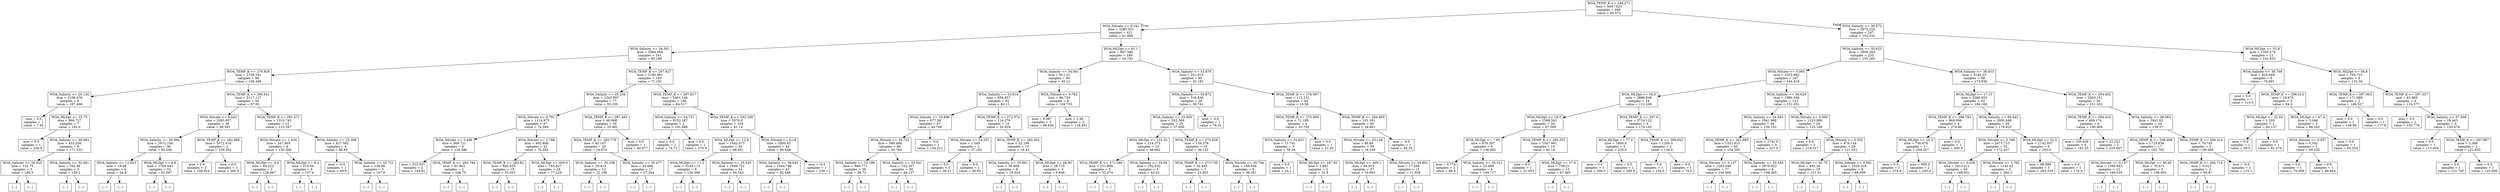 digraph Tree {
node [shape=box] ;
0 [label="WOA_TEMP_K <= 294.271\nmse = 4447.023\nsamples = 668\nvalue = 95.572"] ;
1 [label="WOA_Nitrate <= 8.341\nmse = 2283.501\nsamples = 421\nvalue = 61.466"] ;
0 -> 1 [labeldistance=2.5, labelangle=45, headlabel="True"] ;
2 [label="WOA_Salinity <= 34.301\nmse = 2564.954\nsamples = 241\nvalue = 80.186"] ;
1 -> 2 ;
3 [label="WOA_TEMP_K <= 278.928\nmse = 2758.241\nsamples = 58\nvalue = 106.466"] ;
2 -> 3 ;
4 [label="WOA_Salinity <= 20.126\nmse = 3108.579\nsamples = 8\nvalue = 167.496"] ;
3 -> 4 ;
5 [label="mse = 0.0\nsamples = 1\nvalue = 7.95"] ;
4 -> 5 ;
6 [label="WOA_MLDpt <= 25.75\nmse = 866.727\nsamples = 7\nvalue = 182.0"] ;
4 -> 6 ;
7 [label="mse = 0.0\nsamples = 1\nvalue = 230.0"] ;
6 -> 7 ;
8 [label="WOA_Salinity <= 30.093\nmse = 433.556\nsamples = 6\nvalue = 171.333"] ;
6 -> 8 ;
9 [label="WOA_Salinity <= 28.925\nmse = 132.75\nsamples = 3\nvalue = 186.5"] ;
8 -> 9 ;
10 [label="(...)"] ;
9 -> 10 ;
11 [label="(...)"] ;
9 -> 11 ;
12 [label="WOA_Salinity <= 32.061\nmse = 342.96\nsamples = 3\nvalue = 159.2"] ;
8 -> 12 ;
13 [label="(...)"] ;
12 -> 13 ;
14 [label="(...)"] ;
12 -> 14 ;
15 [label="WOA_TEMP_K <= 290.641\nmse = 2117.117\nsamples = 50\nvalue = 97.95"] ;
3 -> 15 ;
16 [label="WOA_Nitrate <= 6.443\nmse = 2083.957\nsamples = 38\nvalue = 88.591"] ;
15 -> 16 ;
17 [label="WOA_Salinity <= 20.994\nmse = 1672.194\nsamples = 36\nvalue = 85.056"] ;
16 -> 17 ;
18 [label="WOA_Salinity <= 12.923\nmse = 19.69\nsamples = 4\nvalue = 54.9"] ;
17 -> 18 ;
19 [label="(...)"] ;
18 -> 19 ;
24 [label="(...)"] ;
18 -> 24 ;
25 [label="WOA_MLDpt <= 6.6\nmse = 1784.443\nsamples = 32\nvalue = 91.087"] ;
17 -> 25 ;
26 [label="(...)"] ;
25 -> 26 ;
29 [label="(...)"] ;
25 -> 29 ;
84 [label="WOA_TEMP_K <= 282.885\nmse = 5072.016\nsamples = 2\nvalue = 159.282"] ;
16 -> 84 ;
85 [label="mse = 0.0\nsamples = 1\nvalue = 108.924"] ;
84 -> 85 ;
86 [label="mse = 0.0\nsamples = 1\nvalue = 260.0"] ;
84 -> 86 ;
87 [label="WOA_TEMP_K <= 291.271\nmse = 1310.745\nsamples = 12\nvalue = 123.587"] ;
15 -> 87 ;
88 [label="WOA_Nitrate <= 1.434\nmse = 347.905\nsamples = 8\nvalue = 150.308"] ;
87 -> 88 ;
89 [label="WOA_MLDpt <= 4.6\nmse = 64.222\nsamples = 2\nvalue = 126.667"] ;
88 -> 89 ;
90 [label="(...)"] ;
89 -> 90 ;
91 [label="(...)"] ;
89 -> 91 ;
92 [label="WOA_MLDpt <= 9.2\nmse = 215.04\nsamples = 6\nvalue = 157.4"] ;
88 -> 92 ;
93 [label="(...)"] ;
92 -> 93 ;
100 [label="(...)"] ;
92 -> 100 ;
101 [label="WOA_Salinity <= 25.399\nmse = 427.582\nsamples = 4\nvalue = 88.85"] ;
87 -> 101 ;
102 [label="mse = -0.0\nsamples = 1\nvalue = 69.9"] ;
101 -> 102 ;
103 [label="WOA_Salinity <= 33.721\nmse = 136.96\nsamples = 3\nvalue = 107.8"] ;
101 -> 103 ;
104 [label="(...)"] ;
103 -> 104 ;
107 [label="(...)"] ;
103 -> 107 ;
108 [label="WOA_TEMP_K <= 287.627\nmse = 2180.991\nsamples = 183\nvalue = 71.181"] ;
2 -> 108 ;
109 [label="WOA_Salinity <= 35.234\nmse = 1243.997\nsamples = 77\nvalue = 53.255"] ;
108 -> 109 ;
110 [label="WOA_Nitrate <= 0.791\nmse = 1114.975\nsamples = 47\nvalue = 74.589"] ;
109 -> 110 ;
111 [label="WOA_Nitrate <= 0.496\nmse = 569.721\nsamples = 4\nvalue = 129.586"] ;
110 -> 111 ;
112 [label="mse = 315.507\nsamples = 2\nvalue = 144.81"] ;
111 -> 112 ;
113 [label="WOA_TEMP_K <= 285.784\nmse = 81.903\nsamples = 2\nvalue = 106.75"] ;
111 -> 113 ;
114 [label="(...)"] ;
113 -> 114 ;
115 [label="(...)"] ;
113 -> 115 ;
116 [label="WOA_Nitrate <= 5.768\nmse = 902.808\nsamples = 43\nvalue = 70.292"] ;
110 -> 116 ;
117 [label="WOA_TEMP_K <= 283.82\nmse = 865.435\nsamples = 15\nvalue = 55.032"] ;
116 -> 117 ;
118 [label="(...)"] ;
117 -> 118 ;
127 [label="(...)"] ;
117 -> 127 ;
146 [label="WOA_MLDpt <= 400.0\nmse = 765.827\nsamples = 28\nvalue = 77.229"] ;
116 -> 146 ;
147 [label="(...)"] ;
146 -> 147 ;
180 [label="(...)"] ;
146 -> 180 ;
183 [label="WOA_TEMP_K <= 287.483\nmse = 48.068\nsamples = 30\nvalue = 25.481"] ;
109 -> 183 ;
184 [label="WOA_TEMP_K <= 283.779\nmse = 40.167\nsamples = 29\nvalue = 24.874"] ;
183 -> 184 ;
185 [label="WOA_Salinity <= 35.238\nmse = 20.413\nsamples = 12\nvalue = 22.196"] ;
184 -> 185 ;
186 [label="(...)"] ;
185 -> 186 ;
187 [label="(...)"] ;
185 -> 187 ;
198 [label="WOA_Salinity <= 35.477\nmse = 45.686\nsamples = 17\nvalue = 27.254"] ;
184 -> 198 ;
199 [label="(...)"] ;
198 -> 199 ;
210 [label="(...)"] ;
198 -> 210 ;
217 [label="mse = 0.0\nsamples = 1\nvalue = 40.977"] ;
183 -> 217 ;
218 [label="WOA_TEMP_K <= 287.817\nmse = 2461.146\nsamples = 106\nvalue = 84.517"] ;
108 -> 218 ;
219 [label="WOA_Salinity <= 34.731\nmse = 9152.187\nsamples = 2\nvalue = 191.888"] ;
218 -> 219 ;
220 [label="mse = 0.0\nsamples = 1\nvalue = 74.72"] ;
219 -> 220 ;
221 [label="mse = 0.0\nsamples = 1\nvalue = 270.0"] ;
219 -> 221 ;
222 [label="WOA_TEMP_K <= 292.358\nmse = 1876.8\nsamples = 104\nvalue = 81.14"] ;
218 -> 222 ;
223 [label="WOA_MLDpt <= 12.6\nmse = 1442.073\nsamples = 60\nvalue = 68.951"] ;
222 -> 223 ;
224 [label="WOA_MLDpt <= 11.3\nmse = 3144.113\nsamples = 6\nvalue = 120.589"] ;
223 -> 224 ;
225 [label="(...)"] ;
224 -> 225 ;
232 [label="(...)"] ;
224 -> 232 ;
235 [label="WOA_Salinity <= 35.525\nmse = 1049.721\nsamples = 54\nvalue = 64.543"] ;
223 -> 235 ;
236 [label="(...)"] ;
235 -> 236 ;
277 [label="(...)"] ;
235 -> 277 ;
328 [label="WOA_Nitrate <= 6.18\nmse = 2000.43\nsamples = 44\nvalue = 96.638"] ;
222 -> 328 ;
329 [label="WOA_Salinity <= 36.643\nmse = 1444.786\nsamples = 43\nvalue = 92.448"] ;
328 -> 329 ;
330 [label="(...)"] ;
329 -> 330 ;
373 [label="(...)"] ;
329 -> 373 ;
384 [label="mse = -0.0\nsamples = 1\nvalue = 239.1"] ;
328 -> 384 ;
385 [label="WOA_MLDpt <= 61.1\nmse = 667.349\nsamples = 180\nvalue = 34.743"] ;
1 -> 385 ;
386 [label="WOA_Salinity <= 34.561\nmse = 911.31\nsamples = 90\nvalue = 45.12"] ;
385 -> 386 ;
387 [label="WOA_Salinity <= 33.914\nmse = 656.857\nsamples = 82\nvalue = 40.11"] ;
386 -> 387 ;
388 [label="WOA_Salinity <= 33.898\nmse = 677.58\nsamples = 67\nvalue = 44.706"] ;
387 -> 388 ;
389 [label="WOA_Nitrate <= 24.722\nmse = 599.498\nsamples = 66\nvalue = 43.764"] ;
388 -> 389 ;
390 [label="WOA_Salinity <= 33.299\nmse = 966.771\nsamples = 36\nvalue = 38.72"] ;
389 -> 390 ;
391 [label="(...)"] ;
390 -> 391 ;
404 [label="(...)"] ;
390 -> 404 ;
421 [label="WOA_Salinity <= 33.541\nmse = 152.307\nsamples = 30\nvalue = 49.137"] ;
389 -> 421 ;
422 [label="(...)"] ;
421 -> 422 ;
429 [label="(...)"] ;
421 -> 429 ;
468 [label="mse = -0.0\nsamples = 1\nvalue = 134.211"] ;
388 -> 468 ;
469 [label="WOA_TEMP_K <= 272.974\nmse = 114.276\nsamples = 15\nvalue = 20.929"] ;
387 -> 469 ;
470 [label="WOA_Nitrate <= 24.357\nmse = 1.049\nsamples = 2\nvalue = 37.162"] ;
469 -> 470 ;
471 [label="mse = 0.0\nsamples = 1\nvalue = 39.21"] ;
470 -> 471 ;
472 [label="mse = 0.0\nsamples = 1\nvalue = 36.65"] ;
470 -> 472 ;
473 [label="WOA_TEMP_K <= 282.002\nmse = 52.196\nsamples = 13\nvalue = 16.42"] ;
469 -> 473 ;
474 [label="WOA_Salinity <= 33.961\nmse = 36.809\nsamples = 9\nvalue = 19.024"] ;
473 -> 474 ;
475 [label="(...)"] ;
474 -> 475 ;
478 [label="(...)"] ;
474 -> 478 ;
491 [label="WOA_MLDpt <= 48.85\nmse = 28.715\nsamples = 4\nvalue = 9.648"] ;
473 -> 491 ;
492 [label="(...)"] ;
491 -> 492 ;
497 [label="(...)"] ;
491 -> 497 ;
498 [label="WOA_Nitrate <= 9.782\nmse = 86.729\nsamples = 8\nvalue = 104.735"] ;
386 -> 498 ;
499 [label="mse = 8.087\nsamples = 5\nvalue = 98.856"] ;
498 -> 499 ;
500 [label="mse = 1.46\nsamples = 3\nvalue = 118.451"] ;
498 -> 500 ;
501 [label="WOA_Salinity <= 33.879\nmse = 251.915\nsamples = 90\nvalue = 25.182"] ;
385 -> 501 ;
502 [label="WOA_Salinity <= 33.872\nmse = 319.836\nsamples = 26\nvalue = 39.741"] ;
501 -> 502 ;
503 [label="WOA_Salinity <= 33.505\nmse = 252.369\nsamples = 25\nvalue = 37.656"] ;
502 -> 503 ;
504 [label="WOA_MLDpt <= 122.55\nmse = 214.373\nsamples = 10\nvalue = 48.662"] ;
503 -> 504 ;
505 [label="WOA_TEMP_K <= 271.549\nmse = 151.899\nsamples = 5\nvalue = 52.374"] ;
504 -> 505 ;
506 [label="(...)"] ;
505 -> 506 ;
507 [label="(...)"] ;
505 -> 507 ;
508 [label="WOA_Salinity <= 33.04\nmse = 252.032\nsamples = 5\nvalue = 44.42"] ;
504 -> 508 ;
509 [label="(...)"] ;
508 -> 509 ;
510 [label="(...)"] ;
508 -> 510 ;
511 [label="WOA_TEMP_K <= 275.928\nmse = 139.376\nsamples = 15\nvalue = 30.152"] ;
503 -> 511 ;
512 [label="WOA_TEMP_K <= 273.738\nmse = 32.445\nsamples = 7\nvalue = 23.953"] ;
511 -> 512 ;
513 [label="(...)"] ;
512 -> 513 ;
522 [label="(...)"] ;
512 -> 522 ;
525 [label="WOA_Nitrate <= 20.794\nmse = 169.446\nsamples = 8\nvalue = 36.351"] ;
511 -> 525 ;
526 [label="(...)"] ;
525 -> 526 ;
535 [label="(...)"] ;
525 -> 535 ;
540 [label="mse = -0.0\nsamples = 1\nvalue = 78.31"] ;
502 -> 540 ;
541 [label="WOA_TEMP_K <= 274.097\nmse = 112.232\nsamples = 64\nvalue = 19.56"] ;
501 -> 541 ;
542 [label="WOA_TEMP_K <= 273.893\nmse = 72.189\nsamples = 4\nvalue = 33.792"] ;
541 -> 542 ;
543 [label="WOA_Salinity <= 33.931\nmse = 11.791\nsamples = 3\nvalue = 30.26"] ;
542 -> 543 ;
544 [label="mse = 0.0\nsamples = 1\nvalue = 24.1"] ;
543 -> 544 ;
545 [label="WOA_MLDpt <= 167.95\nmse = 2.881\nsamples = 2\nvalue = 31.8"] ;
543 -> 545 ;
546 [label="(...)"] ;
545 -> 546 ;
547 [label="(...)"] ;
545 -> 547 ;
548 [label="mse = 0.0\nsamples = 1\nvalue = 51.45"] ;
542 -> 548 ;
549 [label="WOA_TEMP_K <= 284.665\nmse = 101.161\nsamples = 60\nvalue = 18.661"] ;
541 -> 549 ;
550 [label="WOA_Nitrate <= 23.126\nmse = 88.84\nsamples = 59\nvalue = 18.109"] ;
549 -> 550 ;
551 [label="WOA_MLDpt <= 400.1\nmse = 94.915\nsamples = 47\nvalue = 19.693"] ;
550 -> 551 ;
552 [label="(...)"] ;
551 -> 552 ;
581 [label="(...)"] ;
551 -> 581 ;
600 [label="WOA_Nitrate <= 24.801\nmse = 17.294\nsamples = 12\nvalue = 11.936"] ;
550 -> 600 ;
601 [label="(...)"] ;
600 -> 601 ;
614 [label="(...)"] ;
600 -> 614 ;
617 [label="mse = -0.0\nsamples = 1\nvalue = 44.35"] ;
549 -> 617 ;
618 [label="WOA_Salinity <= 36.672\nmse = 2873.225\nsamples = 247\nvalue = 152.532"] ;
0 -> 618 [labeldistance=2.5, labelangle=-45, headlabel="False"] ;
619 [label="WOA_Salinity <= 35.623\nmse = 2809.284\nsamples = 235\nvalue = 155.265"] ;
618 -> 619 ;
620 [label="WOA_Nitrate <= 0.065\nmse = 2325.662\nsamples = 147\nvalue = 144.919"] ;
619 -> 620 ;
621 [label="WOA_MLDpt <= 54.0\nmse = 2896.849\nsamples = 24\nvalue = 112.269"] ;
620 -> 621 ;
622 [label="WOA_MLDpt <= 18.5\nmse = 1568.541\nsamples = 20\nvalue = 97.599"] ;
621 -> 622 ;
623 [label="WOA_MLDpt <= 7.65\nmse = 676.387\nsamples = 6\nvalue = 136.002"] ;
622 -> 623 ;
624 [label="mse = 0.774\nsamples = 2\nvalue = 88.0"] ;
623 -> 624 ;
625 [label="WOA_Salinity <= 35.521\nmse = 22.989\nsamples = 4\nvalue = 149.717"] ;
623 -> 625 ;
626 [label="(...)"] ;
625 -> 626 ;
631 [label="(...)"] ;
625 -> 631 ;
632 [label="WOA_TEMP_K <= 295.207\nmse = 1047.961\nsamples = 14\nvalue = 81.14"] ;
622 -> 632 ;
633 [label="mse = 0.0\nsamples = 1\nvalue = 21.053"] ;
632 -> 633 ;
634 [label="WOA_MLDpt <= 37.0\nmse = 738.21\nsamples = 13\nvalue = 87.465"] ;
632 -> 634 ;
635 [label="(...)"] ;
634 -> 635 ;
648 [label="(...)"] ;
634 -> 648 ;
657 [label="WOA_TEMP_K <= 297.6\nmse = 3714.122\nsamples = 4\nvalue = 175.143"] ;
621 -> 657 ;
658 [label="WOA_MLDpt <= 77.5\nmse = 1800.0\nsamples = 2\nvalue = 230.0"] ;
657 -> 658 ;
659 [label="mse = 0.0\nsamples = 1\nvalue = 200.0"] ;
658 -> 659 ;
660 [label="mse = 0.0\nsamples = 1\nvalue = 290.0"] ;
658 -> 660 ;
661 [label="WOA_TEMP_K <= 298.922\nmse = 1200.0\nsamples = 2\nvalue = 134.0"] ;
657 -> 661 ;
662 [label="mse = 0.0\nsamples = 1\nvalue = 154.0"] ;
661 -> 662 ;
663 [label="mse = 0.0\nsamples = 1\nvalue = 74.0"] ;
661 -> 663 ;
664 [label="WOA_Salinity <= 34.629\nmse = 1980.566\nsamples = 123\nvalue = 151.051"] ;
620 -> 664 ;
665 [label="WOA_Salinity <= 34.583\nmse = 1941.989\nsamples = 94\nvalue = 159.152"] ;
664 -> 665 ;
666 [label="WOA_TEMP_K <= 301.685\nmse = 1532.615\nsamples = 85\nvalue = 154.305"] ;
665 -> 666 ;
667 [label="WOA_Nitrate <= 0.137\nmse = 1283.046\nsamples = 77\nvalue = 150.908"] ;
666 -> 667 ;
668 [label="(...)"] ;
667 -> 668 ;
683 [label="(...)"] ;
667 -> 683 ;
774 [label="WOA_Salinity <= 33.554\nmse = 2676.922\nsamples = 8\nvalue = 198.465"] ;
666 -> 774 ;
775 [label="(...)"] ;
774 -> 775 ;
782 [label="(...)"] ;
774 -> 782 ;
789 [label="mse = 2741.0\nsamples = 9\nvalue = 227.0"] ;
665 -> 789 ;
790 [label="WOA_Nitrate <= 0.069\nmse = 1225.906\nsamples = 29\nvalue = 125.198"] ;
664 -> 790 ;
791 [label="mse = 0.0\nsamples = 1\nvalue = 218.517"] ;
790 -> 791 ;
792 [label="WOA_Nitrate <= 0.352\nmse = 876.154\nsamples = 28\nvalue = 121.051"] ;
790 -> 792 ;
793 [label="WOA_MLDpt <= 62.75\nmse = 492.26\nsamples = 19\nvalue = 131.01"] ;
792 -> 793 ;
794 [label="(...)"] ;
793 -> 794 ;
811 [label="(...)"] ;
793 -> 811 ;
824 [label="WOA_Nitrate <= 0.591\nmse = 1020.316\nsamples = 9\nvalue = 98.999"] ;
792 -> 824 ;
825 [label="(...)"] ;
824 -> 825 ;
826 [label="(...)"] ;
824 -> 826 ;
841 [label="WOA_Salinity <= 36.453\nmse = 3140.23\nsamples = 88\nvalue = 172.936"] ;
619 -> 841 ;
842 [label="WOA_MLDpt <= 17.15\nmse = 3366.452\nsamples = 62\nvalue = 184.166"] ;
841 -> 842 ;
843 [label="WOA_TEMP_K <= 299.783\nmse = 860.006\nsamples = 4\nvalue = 274.96"] ;
842 -> 843 ;
844 [label="WOA_MLDpt <= 10.3\nmse = 736.676\nsamples = 3\nvalue = 258.267"] ;
843 -> 844 ;
845 [label="mse = 0.0\nsamples = 1\nvalue = 274.8"] ;
844 -> 845 ;
846 [label="mse = 900.0\nsamples = 2\nvalue = 250.0"] ;
844 -> 846 ;
847 [label="mse = 0.0\nsamples = 1\nvalue = 300.0"] ;
843 -> 847 ;
848 [label="WOA_Salinity <= 36.442\nmse = 3000.448\nsamples = 58\nvalue = 178.825"] ;
842 -> 848 ;
849 [label="WOA_Nitrate <= 2.798\nmse = 2671.723\nsamples = 52\nvalue = 172.437"] ;
848 -> 849 ;
850 [label="WOA_Nitrate <= 0.036\nmse = 2413.211\nsamples = 50\nvalue = 168.931"] ;
849 -> 850 ;
851 [label="(...)"] ;
850 -> 851 ;
868 [label="(...)"] ;
850 -> 868 ;
913 [label="WOA_Nitrate <= 3.762\nmse = 1142.42\nsamples = 2\nvalue = 260.1"] ;
849 -> 913 ;
914 [label="(...)"] ;
913 -> 914 ;
915 [label="(...)"] ;
913 -> 915 ;
916 [label="WOA_MLDpt <= 51.5\nmse = 1142.857\nsamples = 6\nvalue = 250.0"] ;
848 -> 916 ;
917 [label="mse = 88.889\nsamples = 5\nvalue = 263.333"] ;
916 -> 917 ;
918 [label="mse = 0.0\nsamples = 1\nvalue = 170.0"] ;
916 -> 918 ;
919 [label="WOA_TEMP_K <= 294.452\nmse = 2003.151\nsamples = 26\nvalue = 151.432"] ;
841 -> 919 ;
920 [label="WOA_TEMP_K <= 294.415\nmse = 499.174\nsamples = 6\nvalue = 190.909"] ;
919 -> 920 ;
921 [label="mse = 335.938\nsamples = 4\nvalue = 181.25"] ;
920 -> 921 ;
922 [label="mse = 22.222\nsamples = 2\nvalue = 216.667"] ;
920 -> 922 ;
923 [label="WOA_Salinity <= 36.563\nmse = 1841.02\nsamples = 20\nvalue = 139.37"] ;
919 -> 923 ;
924 [label="WOA_TEMP_K <= 298.609\nmse = 1719.838\nsamples = 17\nvalue = 152.705"] ;
923 -> 924 ;
925 [label="WOA_Nitrate <= 0.157\nmse = 1390.643\nsamples = 12\nvalue = 168.035"] ;
924 -> 925 ;
926 [label="(...)"] ;
925 -> 926 ;
935 [label="(...)"] ;
925 -> 935 ;
940 [label="WOA_MLDpt <= 46.45\nmse = 70.471\nsamples = 5\nvalue = 108.905"] ;
924 -> 940 ;
941 [label="(...)"] ;
940 -> 941 ;
946 [label="(...)"] ;
940 -> 946 ;
947 [label="WOA_TEMP_K <= 296.214\nmse = 70.745\nsamples = 3\nvalue = 99.366"] ;
923 -> 947 ;
948 [label="WOA_TEMP_K <= 294.714\nmse = 0.013\nsamples = 2\nvalue = 94.87"] ;
947 -> 948 ;
949 [label="(...)"] ;
948 -> 949 ;
950 [label="(...)"] ;
948 -> 950 ;
951 [label="mse = -0.0\nsamples = 1\nvalue = 115.1"] ;
947 -> 951 ;
952 [label="WOA_MLDpt <= 53.9\nmse = 1350.274\nsamples = 12\nvalue = 101.832"] ;
618 -> 952 ;
953 [label="WOA_Salinity <= 36.709\nmse = 429.649\nsamples = 6\nvalue = 76.691"] ;
952 -> 953 ;
954 [label="mse = 0.0\nsamples = 1\nvalue = 110.0"] ;
953 -> 954 ;
955 [label="WOA_TEMP_K <= 296.012\nmse = 18.675\nsamples = 5\nvalue = 64.2"] ;
953 -> 955 ;
956 [label="WOA_MLDpt <= 22.65\nmse = 1.293\nsamples = 2\nvalue = 60.137"] ;
955 -> 956 ;
957 [label="mse = 0.0\nsamples = 1\nvalue = 59.0"] ;
956 -> 957 ;
958 [label="mse = 0.0\nsamples = 1\nvalue = 61.274"] ;
956 -> 958 ;
959 [label="WOA_MLDpt <= 47.4\nmse = 3.046\nsamples = 3\nvalue = 68.262"] ;
955 -> 959 ;
960 [label="WOA_Nitrate <= 0.057\nmse = 0.302\nsamples = 2\nvalue = 69.232"] ;
959 -> 960 ;
961 [label="mse = 0.0\nsamples = 1\nvalue = 70.009"] ;
960 -> 961 ;
962 [label="mse = 0.0\nsamples = 1\nvalue = 68.844"] ;
960 -> 962 ;
963 [label="mse = 0.0\nsamples = 1\nvalue = 65.354"] ;
959 -> 963 ;
964 [label="WOA_MLDpt <= 58.8\nmse = 758.723\nsamples = 6\nvalue = 132.56"] ;
952 -> 964 ;
965 [label="WOA_TEMP_K <= 297.003\nmse = 171.989\nsamples = 2\nvalue = 168.527"] ;
964 -> 965 ;
966 [label="mse = 0.0\nsamples = 1\nvalue = 149.98"] ;
965 -> 966 ;
967 [label="mse = 0.0\nsamples = 1\nvalue = 177.8"] ;
965 -> 967 ;
968 [label="WOA_TEMP_K <= 297.337\nmse = 81.889\nsamples = 4\nvalue = 114.577"] ;
964 -> 968 ;
969 [label="mse = 0.0\nsamples = 1\nvalue = 102.779"] ;
968 -> 969 ;
970 [label="WOA_Salinity <= 37.009\nmse = 18.443\nsamples = 3\nvalue = 120.476"] ;
968 -> 970 ;
971 [label="mse = 0.0\nsamples = 1\nvalue = 113.404"] ;
970 -> 971 ;
972 [label="WOA_TEMP_K <= 297.967\nmse = 2.366\nsamples = 2\nvalue = 122.833"] ;
970 -> 972 ;
973 [label="mse = 0.0\nsamples = 1\nvalue = 121.745"] ;
972 -> 973 ;
974 [label="mse = 0.0\nsamples = 1\nvalue = 125.008"] ;
972 -> 974 ;
}